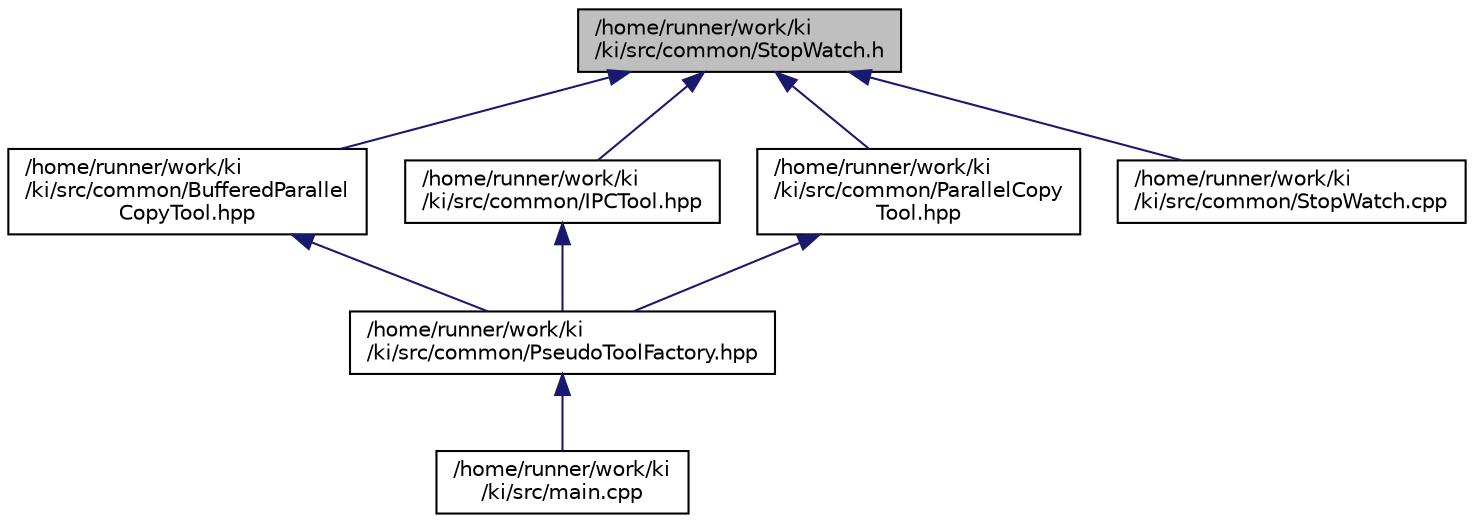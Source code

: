 digraph "/home/runner/work/ki/ki/src/common/StopWatch.h"
{
 // LATEX_PDF_SIZE
  edge [fontname="Helvetica",fontsize="10",labelfontname="Helvetica",labelfontsize="10"];
  node [fontname="Helvetica",fontsize="10",shape=record];
  Node1 [label="/home/runner/work/ki\l/ki/src/common/StopWatch.h",height=0.2,width=0.4,color="black", fillcolor="grey75", style="filled", fontcolor="black",tooltip=" "];
  Node1 -> Node2 [dir="back",color="midnightblue",fontsize="10",style="solid",fontname="Helvetica"];
  Node2 [label="/home/runner/work/ki\l/ki/src/common/BufferedParallel\lCopyTool.hpp",height=0.2,width=0.4,color="black", fillcolor="white", style="filled",URL="$BufferedParallelCopyTool_8hpp.html",tooltip=" "];
  Node2 -> Node3 [dir="back",color="midnightblue",fontsize="10",style="solid",fontname="Helvetica"];
  Node3 [label="/home/runner/work/ki\l/ki/src/common/PseudoToolFactory.hpp",height=0.2,width=0.4,color="black", fillcolor="white", style="filled",URL="$PseudoToolFactory_8hpp.html",tooltip=" "];
  Node3 -> Node4 [dir="back",color="midnightblue",fontsize="10",style="solid",fontname="Helvetica"];
  Node4 [label="/home/runner/work/ki\l/ki/src/main.cpp",height=0.2,width=0.4,color="black", fillcolor="white", style="filled",URL="$main_8cpp.html",tooltip=" "];
  Node1 -> Node5 [dir="back",color="midnightblue",fontsize="10",style="solid",fontname="Helvetica"];
  Node5 [label="/home/runner/work/ki\l/ki/src/common/IPCTool.hpp",height=0.2,width=0.4,color="black", fillcolor="white", style="filled",URL="$IPCTool_8hpp.html",tooltip=" "];
  Node5 -> Node3 [dir="back",color="midnightblue",fontsize="10",style="solid",fontname="Helvetica"];
  Node1 -> Node6 [dir="back",color="midnightblue",fontsize="10",style="solid",fontname="Helvetica"];
  Node6 [label="/home/runner/work/ki\l/ki/src/common/ParallelCopy\lTool.hpp",height=0.2,width=0.4,color="black", fillcolor="white", style="filled",URL="$ParallelCopyTool_8hpp.html",tooltip=" "];
  Node6 -> Node3 [dir="back",color="midnightblue",fontsize="10",style="solid",fontname="Helvetica"];
  Node1 -> Node7 [dir="back",color="midnightblue",fontsize="10",style="solid",fontname="Helvetica"];
  Node7 [label="/home/runner/work/ki\l/ki/src/common/StopWatch.cpp",height=0.2,width=0.4,color="black", fillcolor="white", style="filled",URL="$StopWatch_8cpp.html",tooltip=" "];
}
